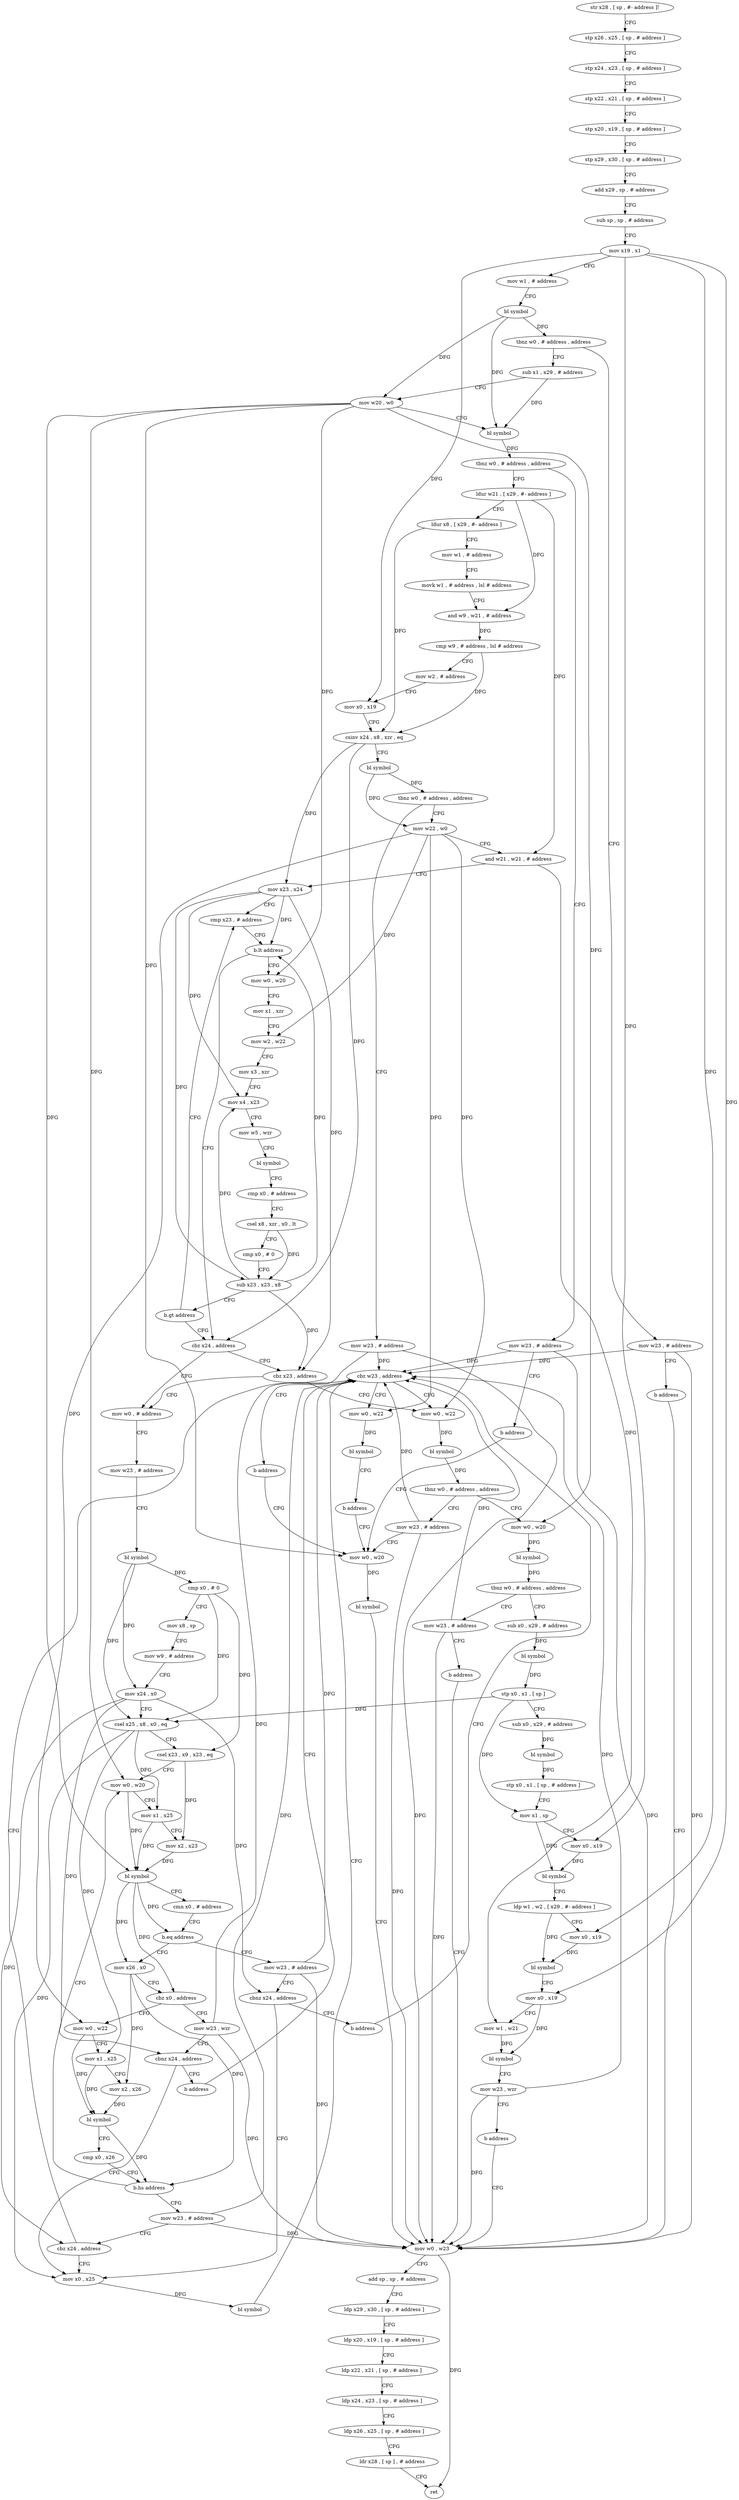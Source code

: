 digraph "func" {
"4217956" [label = "str x28 , [ sp , #- address ]!" ]
"4217960" [label = "stp x26 , x25 , [ sp , # address ]" ]
"4217964" [label = "stp x24 , x23 , [ sp , # address ]" ]
"4217968" [label = "stp x22 , x21 , [ sp , # address ]" ]
"4217972" [label = "stp x20 , x19 , [ sp , # address ]" ]
"4217976" [label = "stp x29 , x30 , [ sp , # address ]" ]
"4217980" [label = "add x29 , sp , # address" ]
"4217984" [label = "sub sp , sp , # address" ]
"4217988" [label = "mov x19 , x1" ]
"4217992" [label = "mov w1 , # address" ]
"4217996" [label = "bl symbol" ]
"4218000" [label = "tbnz w0 , # address , address" ]
"4218264" [label = "mov w23 , # address" ]
"4218004" [label = "sub x1 , x29 , # address" ]
"4218268" [label = "b address" ]
"4218392" [label = "mov w0 , w23" ]
"4218008" [label = "mov w20 , w0" ]
"4218012" [label = "bl symbol" ]
"4218016" [label = "tbnz w0 , # address , address" ]
"4218272" [label = "mov w23 , # address" ]
"4218020" [label = "ldur w21 , [ x29 , #- address ]" ]
"4218396" [label = "add sp , sp , # address" ]
"4218400" [label = "ldp x29 , x30 , [ sp , # address ]" ]
"4218404" [label = "ldp x20 , x19 , [ sp , # address ]" ]
"4218408" [label = "ldp x22 , x21 , [ sp , # address ]" ]
"4218412" [label = "ldp x24 , x23 , [ sp , # address ]" ]
"4218416" [label = "ldp x26 , x25 , [ sp , # address ]" ]
"4218420" [label = "ldr x28 , [ sp ] , # address" ]
"4218424" [label = "ret" ]
"4218276" [label = "b address" ]
"4218384" [label = "mov w0 , w20" ]
"4218024" [label = "ldur x8 , [ x29 , #- address ]" ]
"4218028" [label = "mov w1 , # address" ]
"4218032" [label = "movk w1 , # address , lsl # address" ]
"4218036" [label = "and w9 , w21 , # address" ]
"4218040" [label = "cmp w9 , # address , lsl # address" ]
"4218044" [label = "mov w2 , # address" ]
"4218048" [label = "mov x0 , x19" ]
"4218052" [label = "csinv x24 , x8 , xzr , eq" ]
"4218056" [label = "bl symbol" ]
"4218060" [label = "tbnz w0 , # address , address" ]
"4218372" [label = "mov w23 , # address" ]
"4218064" [label = "mov w22 , w0" ]
"4218388" [label = "bl symbol" ]
"4218376" [label = "b address" ]
"4218068" [label = "and w21 , w21 , # address" ]
"4218072" [label = "mov x23 , x24" ]
"4218076" [label = "cmp x23 , # address" ]
"4218132" [label = "cbz x24 , address" ]
"4218140" [label = "mov w0 , # address" ]
"4218136" [label = "cbz x23 , address" ]
"4218084" [label = "mov w0 , w20" ]
"4218088" [label = "mov x1 , xzr" ]
"4218092" [label = "mov w2 , w22" ]
"4218096" [label = "mov x3 , xzr" ]
"4218100" [label = "mov x4 , x23" ]
"4218104" [label = "mov w5 , wzr" ]
"4218108" [label = "bl symbol" ]
"4218112" [label = "cmp x0 , # address" ]
"4218116" [label = "csel x8 , xzr , x0 , lt" ]
"4218120" [label = "cmp x0 , # 0" ]
"4218124" [label = "sub x23 , x23 , x8" ]
"4218128" [label = "b.gt address" ]
"4218144" [label = "mov w23 , # address" ]
"4218148" [label = "bl symbol" ]
"4218152" [label = "cmp x0 , # 0" ]
"4218156" [label = "mov x8 , sp" ]
"4218160" [label = "mov w9 , # address" ]
"4218164" [label = "mov x24 , x0" ]
"4218168" [label = "csel x25 , x8 , x0 , eq" ]
"4218172" [label = "csel x23 , x9 , x23 , eq" ]
"4218176" [label = "mov w0 , w20" ]
"4218280" [label = "mov w0 , w22" ]
"4218080" [label = "b.lt address" ]
"4218436" [label = "mov w23 , # address" ]
"4218440" [label = "cbnz x24 , address" ]
"4218240" [label = "mov x0 , x25" ]
"4218444" [label = "b address" ]
"4218200" [label = "mov x26 , x0" ]
"4218204" [label = "cbz x0 , address" ]
"4218448" [label = "mov w23 , wzr" ]
"4218208" [label = "mov w0 , w22" ]
"4218284" [label = "bl symbol" ]
"4218288" [label = "tbnz w0 , # address , address" ]
"4218380" [label = "mov w23 , # address" ]
"4218292" [label = "mov w0 , w20" ]
"4218244" [label = "bl symbol" ]
"4218248" [label = "cbz w23 , address" ]
"4218452" [label = "cbnz x24 , address" ]
"4218456" [label = "b address" ]
"4218212" [label = "mov x1 , x25" ]
"4218216" [label = "mov x2 , x26" ]
"4218220" [label = "bl symbol" ]
"4218224" [label = "cmp x0 , x26" ]
"4218228" [label = "b.hs address" ]
"4218232" [label = "mov w23 , # address" ]
"4218296" [label = "bl symbol" ]
"4218300" [label = "tbnz w0 , # address , address" ]
"4218428" [label = "mov w23 , # address" ]
"4218304" [label = "sub x0 , x29 , # address" ]
"4218252" [label = "mov w0 , w22" ]
"4218256" [label = "bl symbol" ]
"4218260" [label = "b address" ]
"4218180" [label = "mov x1 , x25" ]
"4218184" [label = "mov x2 , x23" ]
"4218188" [label = "bl symbol" ]
"4218192" [label = "cmn x0 , # address" ]
"4218196" [label = "b.eq address" ]
"4218236" [label = "cbz x24 , address" ]
"4218432" [label = "b address" ]
"4218308" [label = "bl symbol" ]
"4218312" [label = "stp x0 , x1 , [ sp ]" ]
"4218316" [label = "sub x0 , x29 , # address" ]
"4218320" [label = "bl symbol" ]
"4218324" [label = "stp x0 , x1 , [ sp , # address ]" ]
"4218328" [label = "mov x1 , sp" ]
"4218332" [label = "mov x0 , x19" ]
"4218336" [label = "bl symbol" ]
"4218340" [label = "ldp w1 , w2 , [ x29 , #- address ]" ]
"4218344" [label = "mov x0 , x19" ]
"4218348" [label = "bl symbol" ]
"4218352" [label = "mov x0 , x19" ]
"4218356" [label = "mov w1 , w21" ]
"4218360" [label = "bl symbol" ]
"4218364" [label = "mov w23 , wzr" ]
"4218368" [label = "b address" ]
"4217956" -> "4217960" [ label = "CFG" ]
"4217960" -> "4217964" [ label = "CFG" ]
"4217964" -> "4217968" [ label = "CFG" ]
"4217968" -> "4217972" [ label = "CFG" ]
"4217972" -> "4217976" [ label = "CFG" ]
"4217976" -> "4217980" [ label = "CFG" ]
"4217980" -> "4217984" [ label = "CFG" ]
"4217984" -> "4217988" [ label = "CFG" ]
"4217988" -> "4217992" [ label = "CFG" ]
"4217988" -> "4218048" [ label = "DFG" ]
"4217988" -> "4218332" [ label = "DFG" ]
"4217988" -> "4218344" [ label = "DFG" ]
"4217988" -> "4218352" [ label = "DFG" ]
"4217992" -> "4217996" [ label = "CFG" ]
"4217996" -> "4218000" [ label = "DFG" ]
"4217996" -> "4218008" [ label = "DFG" ]
"4217996" -> "4218012" [ label = "DFG" ]
"4218000" -> "4218264" [ label = "CFG" ]
"4218000" -> "4218004" [ label = "CFG" ]
"4218264" -> "4218268" [ label = "CFG" ]
"4218264" -> "4218392" [ label = "DFG" ]
"4218264" -> "4218248" [ label = "DFG" ]
"4218004" -> "4218008" [ label = "CFG" ]
"4218004" -> "4218012" [ label = "DFG" ]
"4218268" -> "4218392" [ label = "CFG" ]
"4218392" -> "4218396" [ label = "CFG" ]
"4218392" -> "4218424" [ label = "DFG" ]
"4218008" -> "4218012" [ label = "CFG" ]
"4218008" -> "4218384" [ label = "DFG" ]
"4218008" -> "4218084" [ label = "DFG" ]
"4218008" -> "4218292" [ label = "DFG" ]
"4218008" -> "4218176" [ label = "DFG" ]
"4218008" -> "4218188" [ label = "DFG" ]
"4218012" -> "4218016" [ label = "DFG" ]
"4218016" -> "4218272" [ label = "CFG" ]
"4218016" -> "4218020" [ label = "CFG" ]
"4218272" -> "4218276" [ label = "CFG" ]
"4218272" -> "4218392" [ label = "DFG" ]
"4218272" -> "4218248" [ label = "DFG" ]
"4218020" -> "4218024" [ label = "CFG" ]
"4218020" -> "4218036" [ label = "DFG" ]
"4218020" -> "4218068" [ label = "DFG" ]
"4218396" -> "4218400" [ label = "CFG" ]
"4218400" -> "4218404" [ label = "CFG" ]
"4218404" -> "4218408" [ label = "CFG" ]
"4218408" -> "4218412" [ label = "CFG" ]
"4218412" -> "4218416" [ label = "CFG" ]
"4218416" -> "4218420" [ label = "CFG" ]
"4218420" -> "4218424" [ label = "CFG" ]
"4218276" -> "4218384" [ label = "CFG" ]
"4218384" -> "4218388" [ label = "DFG" ]
"4218024" -> "4218028" [ label = "CFG" ]
"4218024" -> "4218052" [ label = "DFG" ]
"4218028" -> "4218032" [ label = "CFG" ]
"4218032" -> "4218036" [ label = "CFG" ]
"4218036" -> "4218040" [ label = "DFG" ]
"4218040" -> "4218044" [ label = "CFG" ]
"4218040" -> "4218052" [ label = "DFG" ]
"4218044" -> "4218048" [ label = "CFG" ]
"4218048" -> "4218052" [ label = "CFG" ]
"4218052" -> "4218056" [ label = "CFG" ]
"4218052" -> "4218072" [ label = "DFG" ]
"4218052" -> "4218132" [ label = "DFG" ]
"4218056" -> "4218060" [ label = "DFG" ]
"4218056" -> "4218064" [ label = "DFG" ]
"4218060" -> "4218372" [ label = "CFG" ]
"4218060" -> "4218064" [ label = "CFG" ]
"4218372" -> "4218376" [ label = "CFG" ]
"4218372" -> "4218392" [ label = "DFG" ]
"4218372" -> "4218248" [ label = "DFG" ]
"4218064" -> "4218068" [ label = "CFG" ]
"4218064" -> "4218092" [ label = "DFG" ]
"4218064" -> "4218280" [ label = "DFG" ]
"4218064" -> "4218208" [ label = "DFG" ]
"4218064" -> "4218252" [ label = "DFG" ]
"4218388" -> "4218392" [ label = "CFG" ]
"4218376" -> "4218384" [ label = "CFG" ]
"4218068" -> "4218072" [ label = "CFG" ]
"4218068" -> "4218356" [ label = "DFG" ]
"4218072" -> "4218076" [ label = "CFG" ]
"4218072" -> "4218080" [ label = "DFG" ]
"4218072" -> "4218100" [ label = "DFG" ]
"4218072" -> "4218136" [ label = "DFG" ]
"4218072" -> "4218124" [ label = "DFG" ]
"4218076" -> "4218080" [ label = "CFG" ]
"4218132" -> "4218140" [ label = "CFG" ]
"4218132" -> "4218136" [ label = "CFG" ]
"4218140" -> "4218144" [ label = "CFG" ]
"4218136" -> "4218280" [ label = "CFG" ]
"4218136" -> "4218140" [ label = "CFG" ]
"4218084" -> "4218088" [ label = "CFG" ]
"4218088" -> "4218092" [ label = "CFG" ]
"4218092" -> "4218096" [ label = "CFG" ]
"4218096" -> "4218100" [ label = "CFG" ]
"4218100" -> "4218104" [ label = "CFG" ]
"4218104" -> "4218108" [ label = "CFG" ]
"4218108" -> "4218112" [ label = "CFG" ]
"4218112" -> "4218116" [ label = "CFG" ]
"4218116" -> "4218120" [ label = "CFG" ]
"4218116" -> "4218124" [ label = "DFG" ]
"4218120" -> "4218124" [ label = "CFG" ]
"4218124" -> "4218128" [ label = "CFG" ]
"4218124" -> "4218080" [ label = "DFG" ]
"4218124" -> "4218100" [ label = "DFG" ]
"4218124" -> "4218136" [ label = "DFG" ]
"4218128" -> "4218076" [ label = "CFG" ]
"4218128" -> "4218132" [ label = "CFG" ]
"4218144" -> "4218148" [ label = "CFG" ]
"4218148" -> "4218152" [ label = "DFG" ]
"4218148" -> "4218164" [ label = "DFG" ]
"4218148" -> "4218168" [ label = "DFG" ]
"4218152" -> "4218156" [ label = "CFG" ]
"4218152" -> "4218168" [ label = "DFG" ]
"4218152" -> "4218172" [ label = "DFG" ]
"4218156" -> "4218160" [ label = "CFG" ]
"4218160" -> "4218164" [ label = "CFG" ]
"4218164" -> "4218168" [ label = "CFG" ]
"4218164" -> "4218440" [ label = "DFG" ]
"4218164" -> "4218452" [ label = "DFG" ]
"4218164" -> "4218236" [ label = "DFG" ]
"4218168" -> "4218172" [ label = "CFG" ]
"4218168" -> "4218180" [ label = "DFG" ]
"4218168" -> "4218240" [ label = "DFG" ]
"4218168" -> "4218212" [ label = "DFG" ]
"4218172" -> "4218176" [ label = "CFG" ]
"4218172" -> "4218184" [ label = "DFG" ]
"4218176" -> "4218180" [ label = "CFG" ]
"4218176" -> "4218188" [ label = "DFG" ]
"4218280" -> "4218284" [ label = "DFG" ]
"4218080" -> "4218132" [ label = "CFG" ]
"4218080" -> "4218084" [ label = "CFG" ]
"4218436" -> "4218440" [ label = "CFG" ]
"4218436" -> "4218392" [ label = "DFG" ]
"4218436" -> "4218248" [ label = "DFG" ]
"4218440" -> "4218240" [ label = "CFG" ]
"4218440" -> "4218444" [ label = "CFG" ]
"4218240" -> "4218244" [ label = "DFG" ]
"4218444" -> "4218248" [ label = "CFG" ]
"4218200" -> "4218204" [ label = "CFG" ]
"4218200" -> "4218216" [ label = "DFG" ]
"4218200" -> "4218228" [ label = "DFG" ]
"4218204" -> "4218448" [ label = "CFG" ]
"4218204" -> "4218208" [ label = "CFG" ]
"4218448" -> "4218452" [ label = "CFG" ]
"4218448" -> "4218392" [ label = "DFG" ]
"4218448" -> "4218248" [ label = "DFG" ]
"4218208" -> "4218212" [ label = "CFG" ]
"4218208" -> "4218220" [ label = "DFG" ]
"4218284" -> "4218288" [ label = "DFG" ]
"4218288" -> "4218380" [ label = "CFG" ]
"4218288" -> "4218292" [ label = "CFG" ]
"4218380" -> "4218384" [ label = "CFG" ]
"4218380" -> "4218392" [ label = "DFG" ]
"4218380" -> "4218248" [ label = "DFG" ]
"4218292" -> "4218296" [ label = "DFG" ]
"4218244" -> "4218248" [ label = "CFG" ]
"4218248" -> "4218280" [ label = "CFG" ]
"4218248" -> "4218252" [ label = "CFG" ]
"4218452" -> "4218240" [ label = "CFG" ]
"4218452" -> "4218456" [ label = "CFG" ]
"4218456" -> "4218248" [ label = "CFG" ]
"4218212" -> "4218216" [ label = "CFG" ]
"4218212" -> "4218220" [ label = "DFG" ]
"4218216" -> "4218220" [ label = "DFG" ]
"4218220" -> "4218224" [ label = "CFG" ]
"4218220" -> "4218228" [ label = "DFG" ]
"4218224" -> "4218228" [ label = "CFG" ]
"4218228" -> "4218176" [ label = "CFG" ]
"4218228" -> "4218232" [ label = "CFG" ]
"4218232" -> "4218236" [ label = "CFG" ]
"4218232" -> "4218392" [ label = "DFG" ]
"4218232" -> "4218248" [ label = "DFG" ]
"4218296" -> "4218300" [ label = "DFG" ]
"4218300" -> "4218428" [ label = "CFG" ]
"4218300" -> "4218304" [ label = "CFG" ]
"4218428" -> "4218432" [ label = "CFG" ]
"4218428" -> "4218392" [ label = "DFG" ]
"4218428" -> "4218248" [ label = "DFG" ]
"4218304" -> "4218308" [ label = "DFG" ]
"4218252" -> "4218256" [ label = "DFG" ]
"4218256" -> "4218260" [ label = "CFG" ]
"4218260" -> "4218384" [ label = "CFG" ]
"4218180" -> "4218184" [ label = "CFG" ]
"4218180" -> "4218188" [ label = "DFG" ]
"4218184" -> "4218188" [ label = "DFG" ]
"4218188" -> "4218192" [ label = "CFG" ]
"4218188" -> "4218196" [ label = "DFG" ]
"4218188" -> "4218200" [ label = "DFG" ]
"4218188" -> "4218204" [ label = "DFG" ]
"4218192" -> "4218196" [ label = "CFG" ]
"4218196" -> "4218436" [ label = "CFG" ]
"4218196" -> "4218200" [ label = "CFG" ]
"4218236" -> "4218248" [ label = "CFG" ]
"4218236" -> "4218240" [ label = "CFG" ]
"4218432" -> "4218392" [ label = "CFG" ]
"4218308" -> "4218312" [ label = "DFG" ]
"4218312" -> "4218316" [ label = "CFG" ]
"4218312" -> "4218168" [ label = "DFG" ]
"4218312" -> "4218328" [ label = "DFG" ]
"4218316" -> "4218320" [ label = "DFG" ]
"4218320" -> "4218324" [ label = "DFG" ]
"4218324" -> "4218328" [ label = "CFG" ]
"4218328" -> "4218332" [ label = "CFG" ]
"4218328" -> "4218336" [ label = "DFG" ]
"4218332" -> "4218336" [ label = "DFG" ]
"4218336" -> "4218340" [ label = "CFG" ]
"4218340" -> "4218344" [ label = "CFG" ]
"4218340" -> "4218348" [ label = "DFG" ]
"4218344" -> "4218348" [ label = "DFG" ]
"4218348" -> "4218352" [ label = "CFG" ]
"4218352" -> "4218356" [ label = "CFG" ]
"4218352" -> "4218360" [ label = "DFG" ]
"4218356" -> "4218360" [ label = "DFG" ]
"4218360" -> "4218364" [ label = "CFG" ]
"4218364" -> "4218368" [ label = "CFG" ]
"4218364" -> "4218392" [ label = "DFG" ]
"4218364" -> "4218248" [ label = "DFG" ]
"4218368" -> "4218392" [ label = "CFG" ]
}
